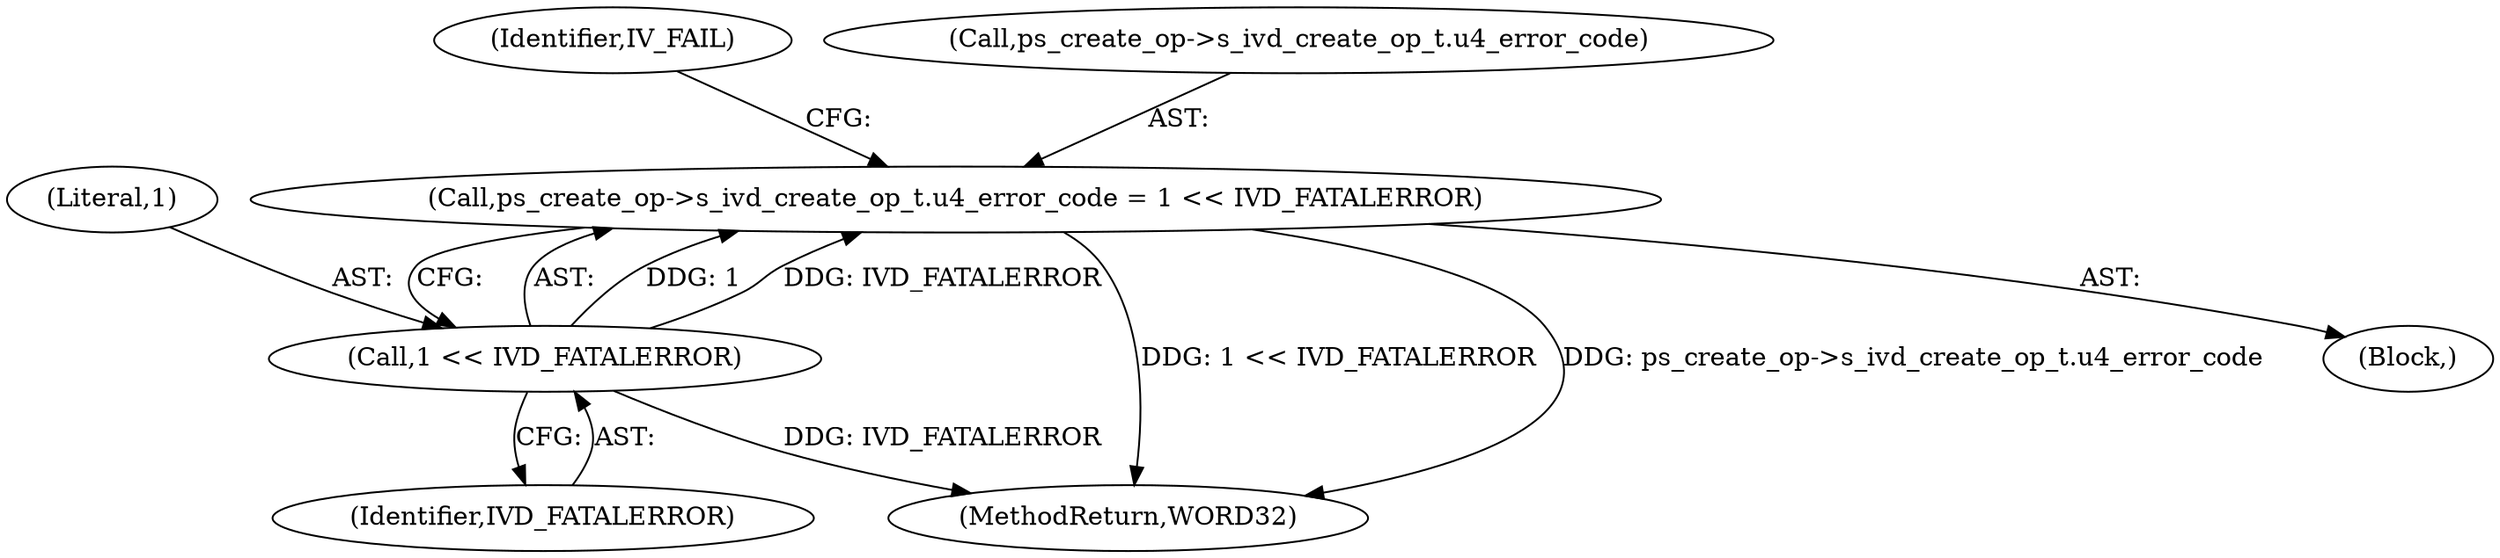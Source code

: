 digraph "0_Android_5acaa6fc86c73a750e5f4900c4e2d44bf22f683a@API" {
"1000179" [label="(Call,ps_create_op->s_ivd_create_op_t.u4_error_code = 1 << IVD_FATALERROR)"];
"1000185" [label="(Call,1 << IVD_FATALERROR)"];
"1000186" [label="(Literal,1)"];
"1000185" [label="(Call,1 << IVD_FATALERROR)"];
"1000187" [label="(Identifier,IVD_FATALERROR)"];
"1000189" [label="(Identifier,IV_FAIL)"];
"1000180" [label="(Call,ps_create_op->s_ivd_create_op_t.u4_error_code)"];
"1000192" [label="(MethodReturn,WORD32)"];
"1000179" [label="(Call,ps_create_op->s_ivd_create_op_t.u4_error_code = 1 << IVD_FATALERROR)"];
"1000140" [label="(Block,)"];
"1000179" -> "1000140"  [label="AST: "];
"1000179" -> "1000185"  [label="CFG: "];
"1000180" -> "1000179"  [label="AST: "];
"1000185" -> "1000179"  [label="AST: "];
"1000189" -> "1000179"  [label="CFG: "];
"1000179" -> "1000192"  [label="DDG: 1 << IVD_FATALERROR"];
"1000179" -> "1000192"  [label="DDG: ps_create_op->s_ivd_create_op_t.u4_error_code"];
"1000185" -> "1000179"  [label="DDG: 1"];
"1000185" -> "1000179"  [label="DDG: IVD_FATALERROR"];
"1000185" -> "1000187"  [label="CFG: "];
"1000186" -> "1000185"  [label="AST: "];
"1000187" -> "1000185"  [label="AST: "];
"1000185" -> "1000192"  [label="DDG: IVD_FATALERROR"];
}
